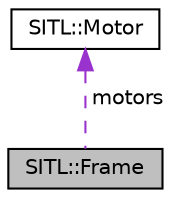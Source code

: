 digraph "SITL::Frame"
{
 // INTERACTIVE_SVG=YES
  edge [fontname="Helvetica",fontsize="10",labelfontname="Helvetica",labelfontsize="10"];
  node [fontname="Helvetica",fontsize="10",shape=record];
  Node1 [label="SITL::Frame",height=0.2,width=0.4,color="black", fillcolor="grey75", style="filled", fontcolor="black"];
  Node2 -> Node1 [dir="back",color="darkorchid3",fontsize="10",style="dashed",label=" motors" ,fontname="Helvetica"];
  Node2 [label="SITL::Motor",height=0.2,width=0.4,color="black", fillcolor="white", style="filled",URL="$classSITL_1_1Motor.html"];
}
